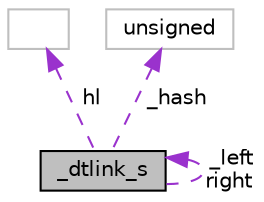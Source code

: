 digraph "_dtlink_s"
{
  bgcolor="transparent";
  edge [fontname="Helvetica",fontsize="10",labelfontname="Helvetica",labelfontsize="10"];
  node [fontname="Helvetica",fontsize="10",shape=record];
  Node1 [label="_dtlink_s",height=0.2,width=0.4,color="black", fillcolor="grey75", style="filled", fontcolor="black"];
  Node1 -> Node1 [dir="back",color="darkorchid3",fontsize="10",style="dashed",label=" _left\nright" ,fontname="Helvetica"];
  Node2 -> Node1 [dir="back",color="darkorchid3",fontsize="10",style="dashed",label=" hl" ,fontname="Helvetica"];
  Node2 [label="",height=0.2,width=0.4,color="grey75"];
  Node3 -> Node1 [dir="back",color="darkorchid3",fontsize="10",style="dashed",label=" _hash" ,fontname="Helvetica"];
  Node3 [label="unsigned",height=0.2,width=0.4,color="grey75"];
}
